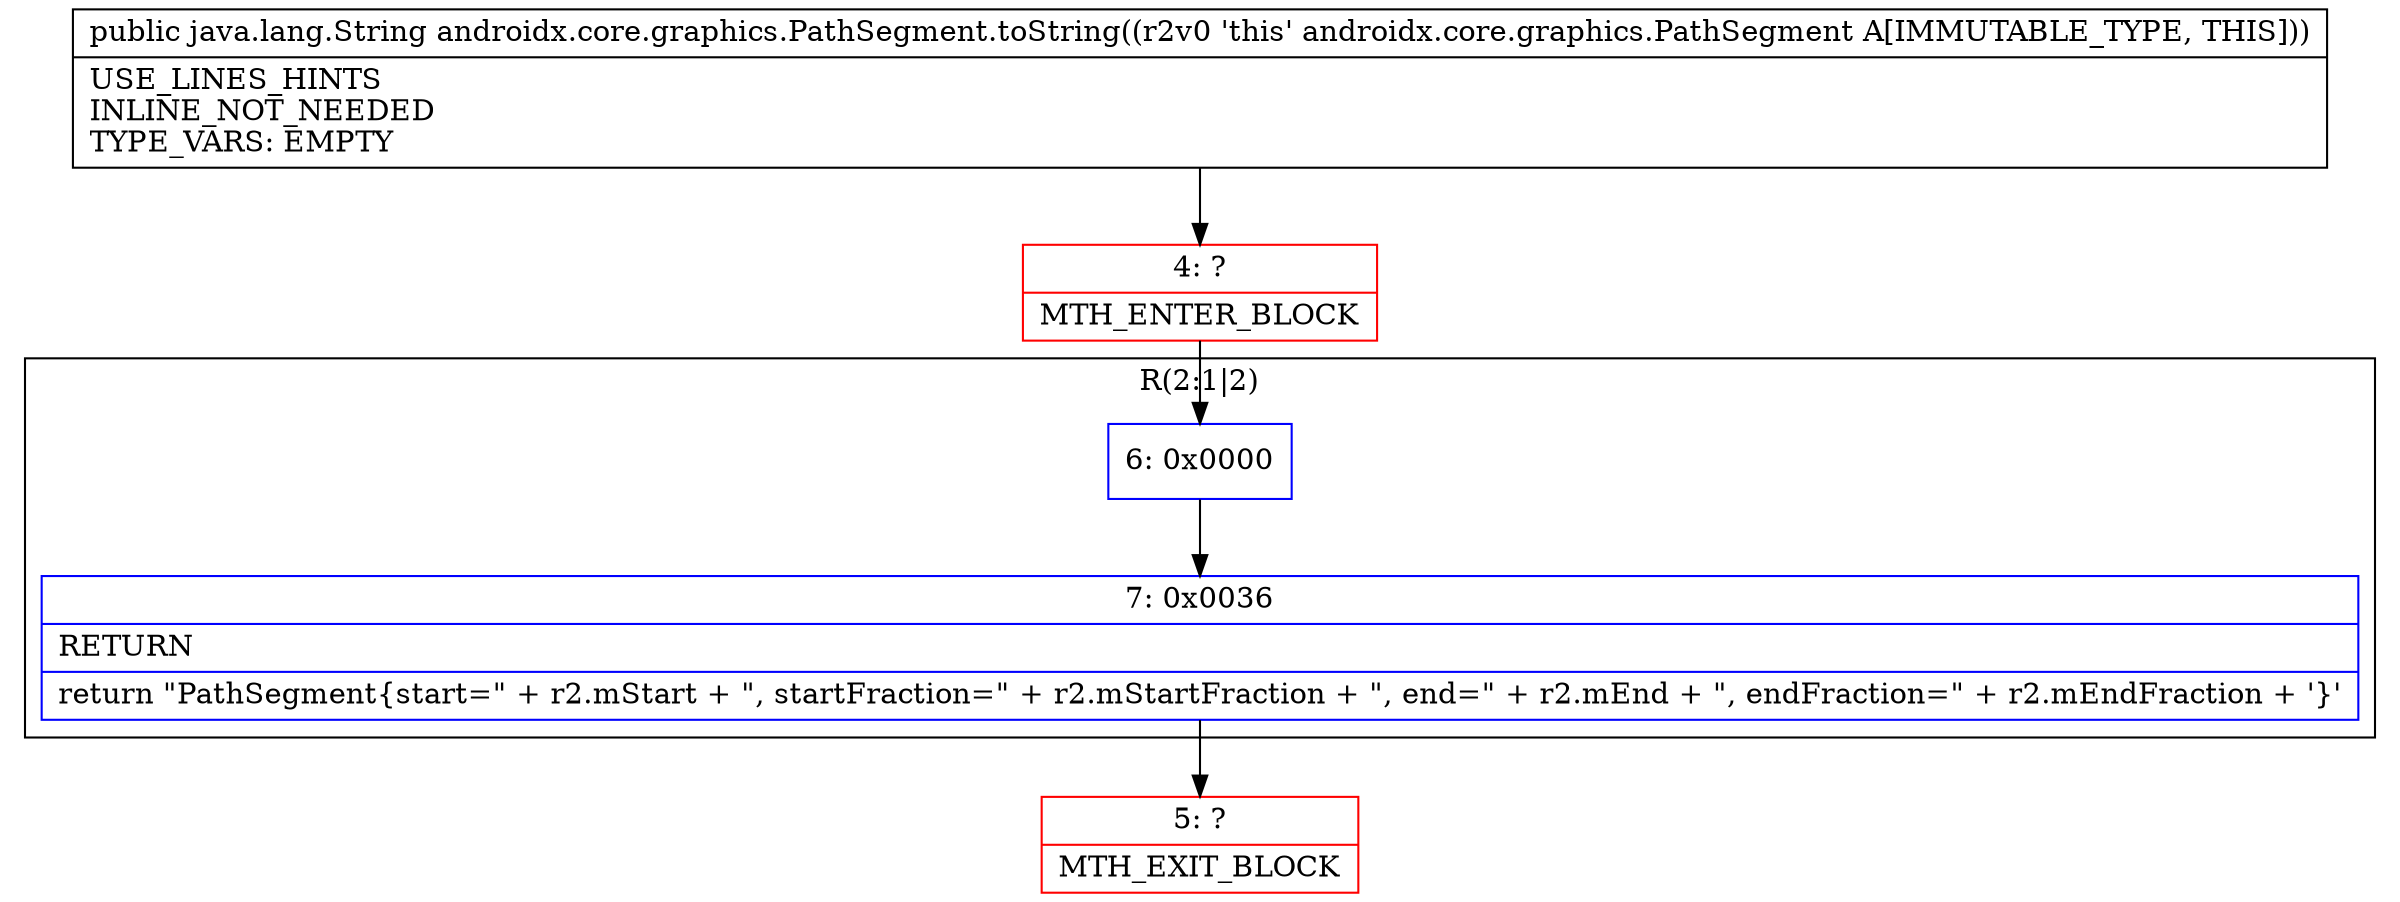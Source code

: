 digraph "CFG forandroidx.core.graphics.PathSegment.toString()Ljava\/lang\/String;" {
subgraph cluster_Region_609520013 {
label = "R(2:1|2)";
node [shape=record,color=blue];
Node_6 [shape=record,label="{6\:\ 0x0000}"];
Node_7 [shape=record,label="{7\:\ 0x0036|RETURN\l|return \"PathSegment\{start=\" + r2.mStart + \", startFraction=\" + r2.mStartFraction + \", end=\" + r2.mEnd + \", endFraction=\" + r2.mEndFraction + '\}'\l}"];
}
Node_4 [shape=record,color=red,label="{4\:\ ?|MTH_ENTER_BLOCK\l}"];
Node_5 [shape=record,color=red,label="{5\:\ ?|MTH_EXIT_BLOCK\l}"];
MethodNode[shape=record,label="{public java.lang.String androidx.core.graphics.PathSegment.toString((r2v0 'this' androidx.core.graphics.PathSegment A[IMMUTABLE_TYPE, THIS]))  | USE_LINES_HINTS\lINLINE_NOT_NEEDED\lTYPE_VARS: EMPTY\l}"];
MethodNode -> Node_4;Node_6 -> Node_7;
Node_7 -> Node_5;
Node_4 -> Node_6;
}

